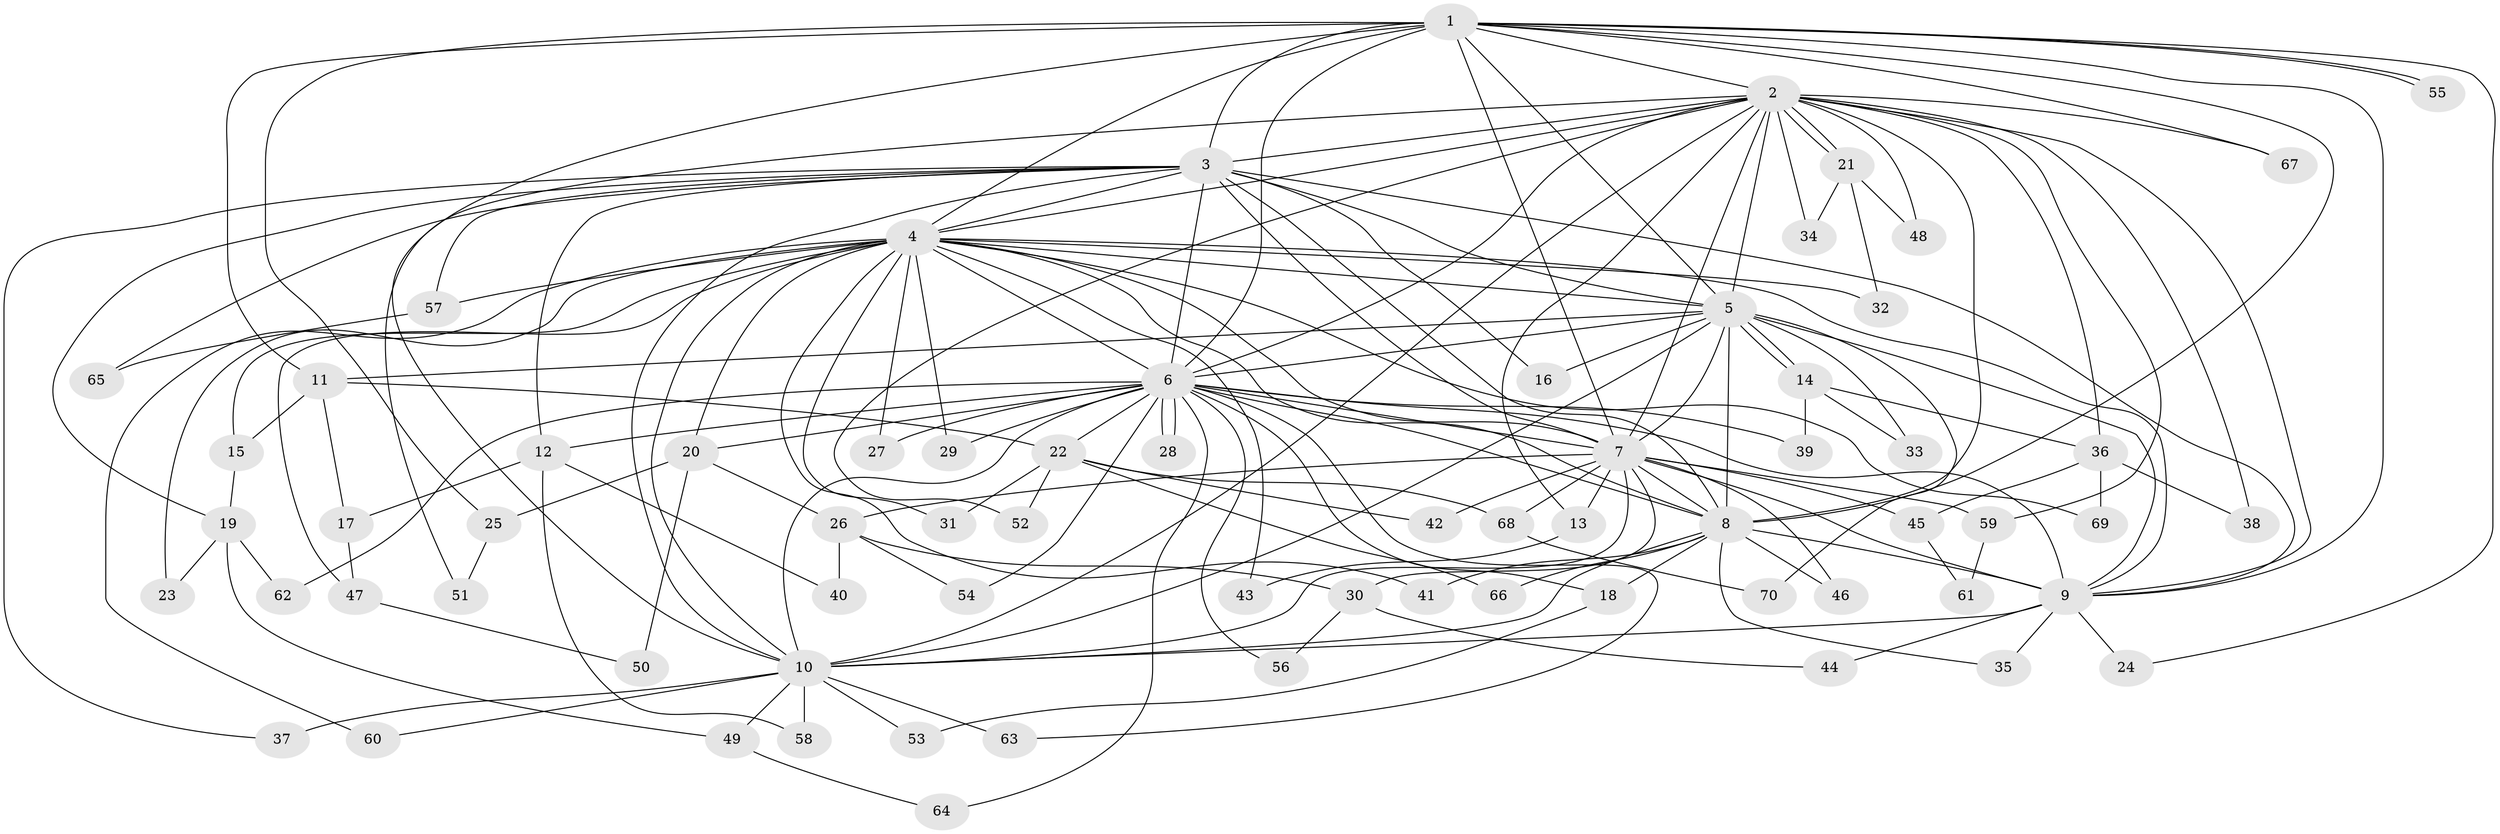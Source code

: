 // coarse degree distribution, {9: 0.13636363636363635, 8: 0.045454545454545456, 13: 0.045454545454545456, 7: 0.09090909090909091, 5: 0.045454545454545456, 4: 0.13636363636363635, 10: 0.045454545454545456, 6: 0.09090909090909091, 3: 0.13636363636363635, 2: 0.13636363636363635, 1: 0.09090909090909091}
// Generated by graph-tools (version 1.1) at 2025/49/03/04/25 22:49:37]
// undirected, 70 vertices, 165 edges
graph export_dot {
  node [color=gray90,style=filled];
  1;
  2;
  3;
  4;
  5;
  6;
  7;
  8;
  9;
  10;
  11;
  12;
  13;
  14;
  15;
  16;
  17;
  18;
  19;
  20;
  21;
  22;
  23;
  24;
  25;
  26;
  27;
  28;
  29;
  30;
  31;
  32;
  33;
  34;
  35;
  36;
  37;
  38;
  39;
  40;
  41;
  42;
  43;
  44;
  45;
  46;
  47;
  48;
  49;
  50;
  51;
  52;
  53;
  54;
  55;
  56;
  57;
  58;
  59;
  60;
  61;
  62;
  63;
  64;
  65;
  66;
  67;
  68;
  69;
  70;
  1 -- 2;
  1 -- 3;
  1 -- 4;
  1 -- 5;
  1 -- 6;
  1 -- 7;
  1 -- 8;
  1 -- 9;
  1 -- 10;
  1 -- 11;
  1 -- 24;
  1 -- 25;
  1 -- 55;
  1 -- 55;
  1 -- 67;
  2 -- 3;
  2 -- 4;
  2 -- 5;
  2 -- 6;
  2 -- 7;
  2 -- 8;
  2 -- 9;
  2 -- 10;
  2 -- 13;
  2 -- 21;
  2 -- 21;
  2 -- 34;
  2 -- 36;
  2 -- 38;
  2 -- 48;
  2 -- 51;
  2 -- 52;
  2 -- 59;
  2 -- 67;
  3 -- 4;
  3 -- 5;
  3 -- 6;
  3 -- 7;
  3 -- 8;
  3 -- 9;
  3 -- 10;
  3 -- 12;
  3 -- 16;
  3 -- 19;
  3 -- 37;
  3 -- 57;
  3 -- 65;
  4 -- 5;
  4 -- 6;
  4 -- 7;
  4 -- 8;
  4 -- 9;
  4 -- 10;
  4 -- 15;
  4 -- 20;
  4 -- 23;
  4 -- 27;
  4 -- 29;
  4 -- 31;
  4 -- 32;
  4 -- 41;
  4 -- 43;
  4 -- 47;
  4 -- 57;
  4 -- 60;
  4 -- 69;
  5 -- 6;
  5 -- 7;
  5 -- 8;
  5 -- 9;
  5 -- 10;
  5 -- 11;
  5 -- 14;
  5 -- 14;
  5 -- 16;
  5 -- 33;
  5 -- 70;
  6 -- 7;
  6 -- 8;
  6 -- 9;
  6 -- 10;
  6 -- 12;
  6 -- 18;
  6 -- 20;
  6 -- 22;
  6 -- 27;
  6 -- 28;
  6 -- 28;
  6 -- 29;
  6 -- 39;
  6 -- 54;
  6 -- 56;
  6 -- 62;
  6 -- 63;
  6 -- 64;
  7 -- 8;
  7 -- 9;
  7 -- 10;
  7 -- 13;
  7 -- 26;
  7 -- 30;
  7 -- 42;
  7 -- 45;
  7 -- 46;
  7 -- 59;
  7 -- 68;
  8 -- 9;
  8 -- 10;
  8 -- 18;
  8 -- 35;
  8 -- 41;
  8 -- 46;
  8 -- 66;
  9 -- 10;
  9 -- 24;
  9 -- 35;
  9 -- 44;
  10 -- 37;
  10 -- 49;
  10 -- 53;
  10 -- 58;
  10 -- 60;
  10 -- 63;
  11 -- 15;
  11 -- 17;
  11 -- 22;
  12 -- 17;
  12 -- 40;
  12 -- 58;
  13 -- 43;
  14 -- 33;
  14 -- 36;
  14 -- 39;
  15 -- 19;
  17 -- 47;
  18 -- 53;
  19 -- 23;
  19 -- 49;
  19 -- 62;
  20 -- 25;
  20 -- 26;
  20 -- 50;
  21 -- 32;
  21 -- 34;
  21 -- 48;
  22 -- 31;
  22 -- 42;
  22 -- 52;
  22 -- 66;
  22 -- 68;
  25 -- 51;
  26 -- 30;
  26 -- 40;
  26 -- 54;
  30 -- 44;
  30 -- 56;
  36 -- 38;
  36 -- 45;
  36 -- 69;
  45 -- 61;
  47 -- 50;
  49 -- 64;
  57 -- 65;
  59 -- 61;
  68 -- 70;
}
